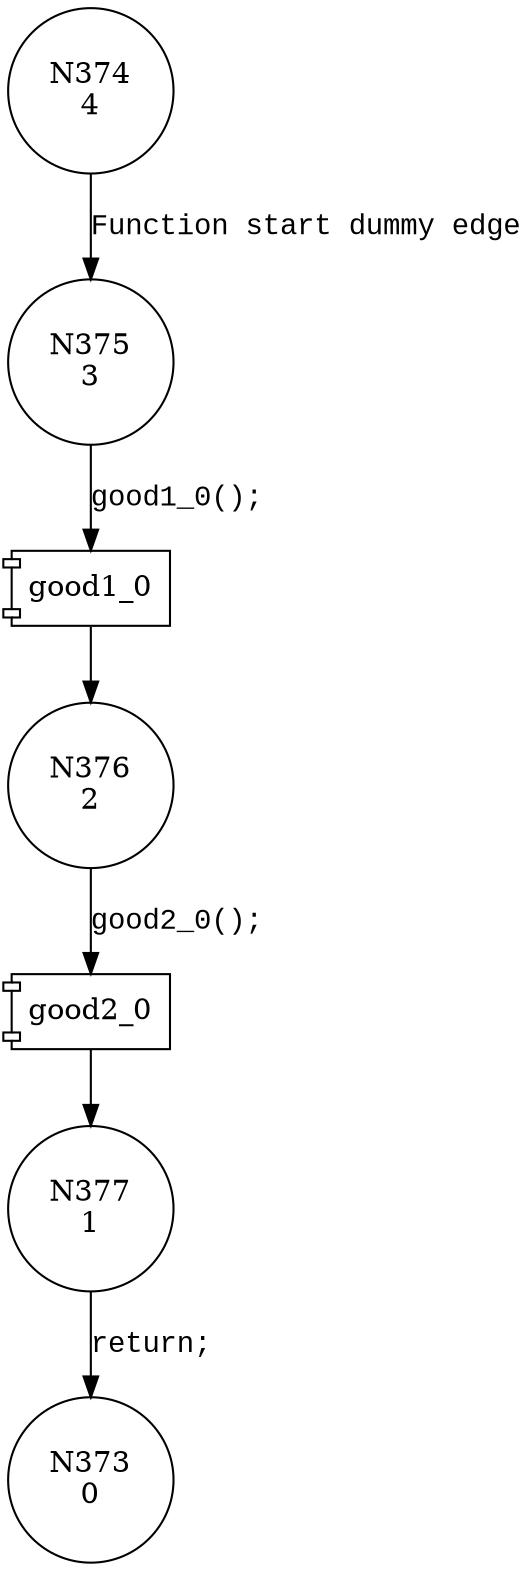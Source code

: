 digraph CWE121_Stack_Based_Buffer_Overflow__char_type_overrun_memcpy_13_good {
375 [shape="circle" label="N375\n3"]
376 [shape="circle" label="N376\n2"]
377 [shape="circle" label="N377\n1"]
374 [shape="circle" label="N374\n4"]
373 [shape="circle" label="N373\n0"]
100038 [shape="component" label="good1_0"]
375 -> 100038 [label="good1_0();" fontname="Courier New"]
100038 -> 376 [label="" fontname="Courier New"]
100039 [shape="component" label="good2_0"]
376 -> 100039 [label="good2_0();" fontname="Courier New"]
100039 -> 377 [label="" fontname="Courier New"]
374 -> 375 [label="Function start dummy edge" fontname="Courier New"]
377 -> 373 [label="return;" fontname="Courier New"]
}
